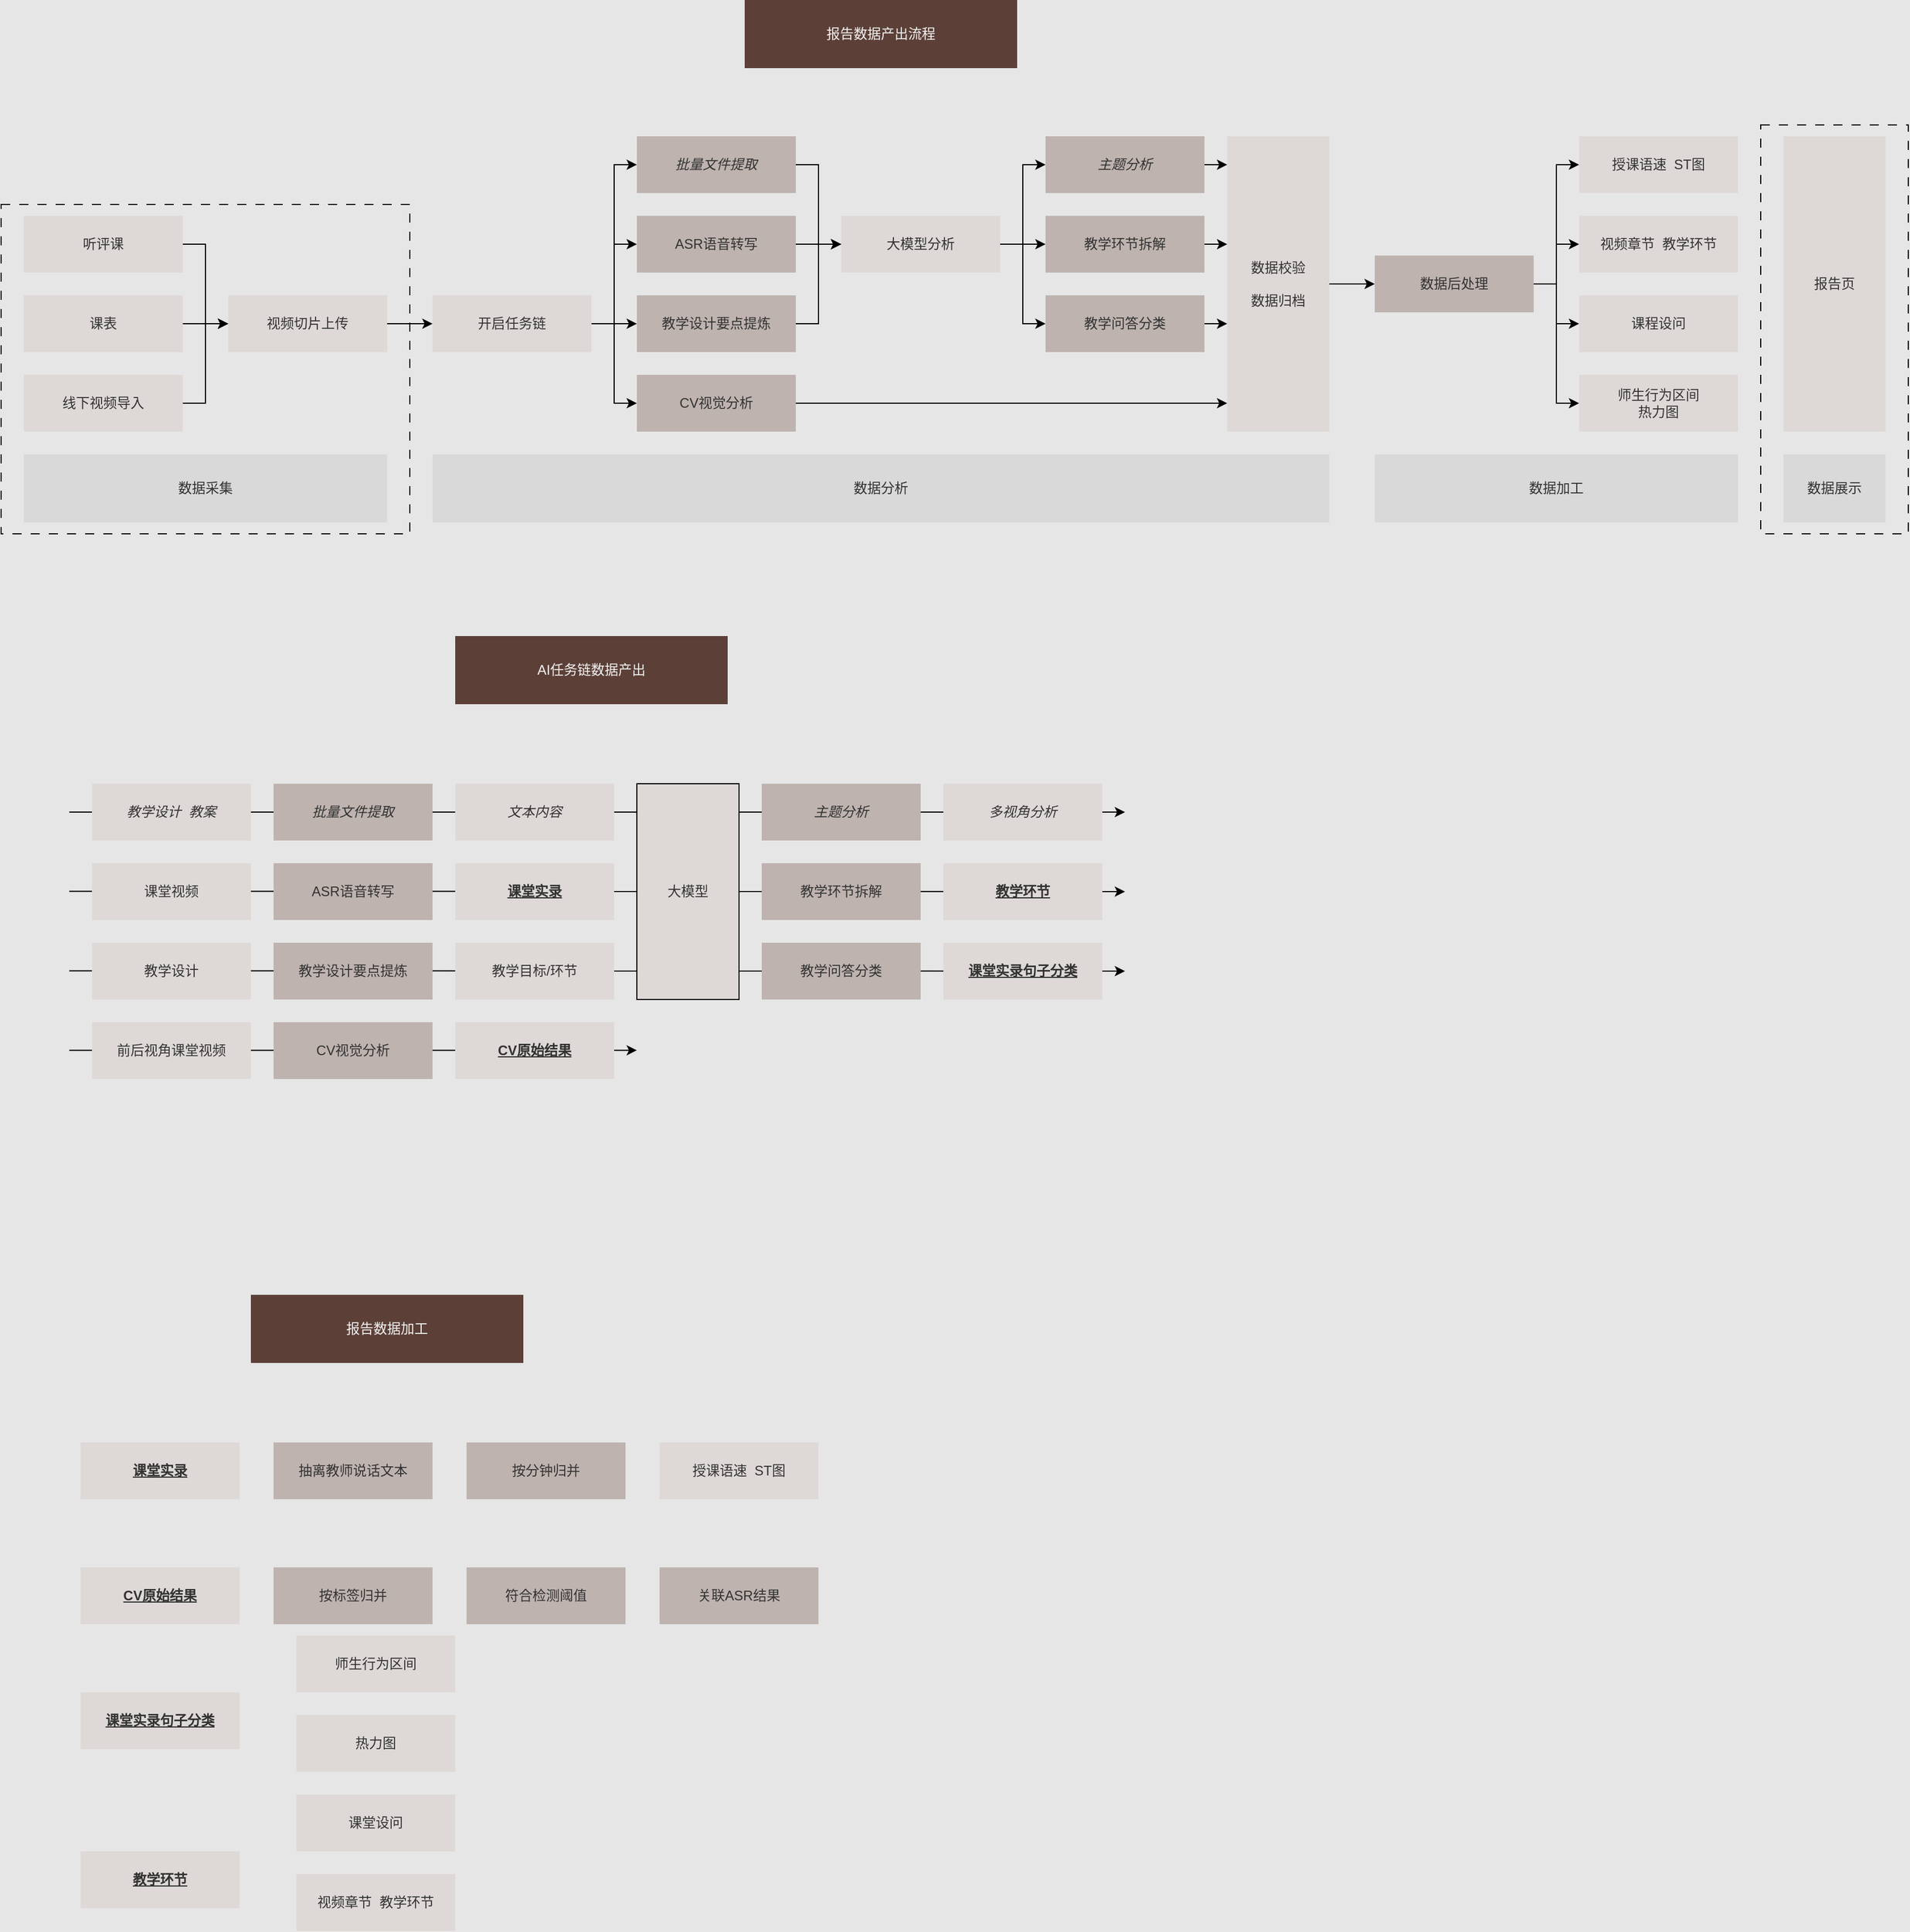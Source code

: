 <mxfile version="26.0.6">
  <diagram name="第 1 页" id="ebeUFto6fMN5XXxg8IfA">
    <mxGraphModel dx="1016" dy="769" grid="1" gridSize="10" guides="1" tooltips="1" connect="1" arrows="1" fold="1" page="1" pageScale="1" pageWidth="827" pageHeight="1169" background="#E6E6E6" math="0" shadow="0">
      <root>
        <mxCell id="0" />
        <mxCell id="1" parent="0" />
        <mxCell id="XC2Z82CuPK0ErsjAf5O9-141" value="" style="endArrow=classic;html=1;rounded=0;" edge="1" parent="1">
          <mxGeometry width="50" height="50" relative="1" as="geometry">
            <mxPoint x="150" y="1004.7" as="sourcePoint" />
            <mxPoint x="1080" y="1005" as="targetPoint" />
          </mxGeometry>
        </mxCell>
        <mxCell id="XC2Z82CuPK0ErsjAf5O9-140" value="" style="endArrow=classic;html=1;rounded=0;" edge="1" parent="1">
          <mxGeometry width="50" height="50" relative="1" as="geometry">
            <mxPoint x="150" y="934.7" as="sourcePoint" />
            <mxPoint x="1080" y="935" as="targetPoint" />
          </mxGeometry>
        </mxCell>
        <mxCell id="XC2Z82CuPK0ErsjAf5O9-142" value="" style="endArrow=classic;html=1;rounded=0;" edge="1" parent="1">
          <mxGeometry width="50" height="50" relative="1" as="geometry">
            <mxPoint x="150" y="1074.7" as="sourcePoint" />
            <mxPoint x="650" y="1074.7" as="targetPoint" />
          </mxGeometry>
        </mxCell>
        <mxCell id="XC2Z82CuPK0ErsjAf5O9-138" value="" style="endArrow=classic;html=1;rounded=0;strokeColor=default;startSize=6;" edge="1" parent="1">
          <mxGeometry width="50" height="50" relative="1" as="geometry">
            <mxPoint x="150" y="865" as="sourcePoint" />
            <mxPoint x="1080" y="865" as="targetPoint" />
          </mxGeometry>
        </mxCell>
        <mxCell id="XC2Z82CuPK0ErsjAf5O9-12" value="" style="whiteSpace=wrap;html=1;fillColor=none;dashed=1;dashPattern=8 8;" vertex="1" parent="1">
          <mxGeometry x="90" y="330" width="360" height="290" as="geometry" />
        </mxCell>
        <mxCell id="XC2Z82CuPK0ErsjAf5O9-2" value="报告数据产出流程" style="rounded=0;whiteSpace=wrap;html=1;fillColor=#5C4038;gradientColor=none;fontColor=#F2F2F2;strokeColor=none;" vertex="1" parent="1">
          <mxGeometry x="745" y="150" width="240" height="60" as="geometry" />
        </mxCell>
        <mxCell id="XC2Z82CuPK0ErsjAf5O9-3" value="数据采集" style="whiteSpace=wrap;html=1;strokeColor=none;fillColor=#D9D9D9;fontColor=#323232;" vertex="1" parent="1">
          <mxGeometry x="110" y="550" width="320" height="60" as="geometry" />
        </mxCell>
        <mxCell id="XC2Z82CuPK0ErsjAf5O9-9" style="edgeStyle=orthogonalEdgeStyle;rounded=0;orthogonalLoop=1;jettySize=auto;html=1;entryX=0;entryY=0.5;entryDx=0;entryDy=0;" edge="1" parent="1" source="XC2Z82CuPK0ErsjAf5O9-4" target="XC2Z82CuPK0ErsjAf5O9-8">
          <mxGeometry relative="1" as="geometry" />
        </mxCell>
        <mxCell id="XC2Z82CuPK0ErsjAf5O9-4" value="听评课" style="whiteSpace=wrap;html=1;strokeColor=none;fillColor=#DED9D7;fontColor=#323232;" vertex="1" parent="1">
          <mxGeometry x="110" y="340" width="140" height="50" as="geometry" />
        </mxCell>
        <mxCell id="XC2Z82CuPK0ErsjAf5O9-5" value="CV视觉分析" style="whiteSpace=wrap;html=1;strokeColor=none;fillColor=#BEB3AF;fontColor=#323232;" vertex="1" parent="1">
          <mxGeometry x="650" y="480" width="140" height="50" as="geometry" />
        </mxCell>
        <mxCell id="XC2Z82CuPK0ErsjAf5O9-10" style="edgeStyle=orthogonalEdgeStyle;rounded=0;orthogonalLoop=1;jettySize=auto;html=1;entryX=0;entryY=0.5;entryDx=0;entryDy=0;" edge="1" parent="1" source="XC2Z82CuPK0ErsjAf5O9-6" target="XC2Z82CuPK0ErsjAf5O9-8">
          <mxGeometry relative="1" as="geometry" />
        </mxCell>
        <mxCell id="XC2Z82CuPK0ErsjAf5O9-6" value="课表" style="whiteSpace=wrap;html=1;strokeColor=none;fillColor=#DED9D7;fontColor=#323232;" vertex="1" parent="1">
          <mxGeometry x="110" y="410" width="140" height="50" as="geometry" />
        </mxCell>
        <mxCell id="XC2Z82CuPK0ErsjAf5O9-11" style="edgeStyle=orthogonalEdgeStyle;rounded=0;orthogonalLoop=1;jettySize=auto;html=1;entryX=0;entryY=0.5;entryDx=0;entryDy=0;" edge="1" parent="1" source="XC2Z82CuPK0ErsjAf5O9-7" target="XC2Z82CuPK0ErsjAf5O9-8">
          <mxGeometry relative="1" as="geometry" />
        </mxCell>
        <mxCell id="XC2Z82CuPK0ErsjAf5O9-7" value="线下视频导入" style="whiteSpace=wrap;html=1;strokeColor=none;fillColor=#DED9D7;fontColor=#323232;" vertex="1" parent="1">
          <mxGeometry x="110" y="480" width="140" height="50" as="geometry" />
        </mxCell>
        <mxCell id="XC2Z82CuPK0ErsjAf5O9-18" style="edgeStyle=orthogonalEdgeStyle;rounded=0;orthogonalLoop=1;jettySize=auto;html=1;entryX=0;entryY=0.5;entryDx=0;entryDy=0;" edge="1" parent="1" source="XC2Z82CuPK0ErsjAf5O9-8" target="XC2Z82CuPK0ErsjAf5O9-14">
          <mxGeometry relative="1" as="geometry" />
        </mxCell>
        <mxCell id="XC2Z82CuPK0ErsjAf5O9-8" value="视频切片上传" style="whiteSpace=wrap;html=1;strokeColor=none;fillColor=#DED9D7;fontColor=#323232;" vertex="1" parent="1">
          <mxGeometry x="290" y="410" width="140" height="50" as="geometry" />
        </mxCell>
        <mxCell id="XC2Z82CuPK0ErsjAf5O9-13" value="数据分析" style="whiteSpace=wrap;html=1;strokeColor=none;fillColor=#D9D9D9;fontColor=#323232;" vertex="1" parent="1">
          <mxGeometry x="470" y="550" width="790" height="60" as="geometry" />
        </mxCell>
        <mxCell id="XC2Z82CuPK0ErsjAf5O9-19" style="edgeStyle=orthogonalEdgeStyle;rounded=0;orthogonalLoop=1;jettySize=auto;html=1;entryX=0;entryY=0.5;entryDx=0;entryDy=0;" edge="1" parent="1" source="XC2Z82CuPK0ErsjAf5O9-14" target="XC2Z82CuPK0ErsjAf5O9-16">
          <mxGeometry relative="1" as="geometry" />
        </mxCell>
        <mxCell id="XC2Z82CuPK0ErsjAf5O9-20" style="edgeStyle=orthogonalEdgeStyle;rounded=0;orthogonalLoop=1;jettySize=auto;html=1;entryX=0;entryY=0.5;entryDx=0;entryDy=0;" edge="1" parent="1" source="XC2Z82CuPK0ErsjAf5O9-14" target="XC2Z82CuPK0ErsjAf5O9-15">
          <mxGeometry relative="1" as="geometry" />
        </mxCell>
        <mxCell id="XC2Z82CuPK0ErsjAf5O9-21" style="edgeStyle=orthogonalEdgeStyle;rounded=0;orthogonalLoop=1;jettySize=auto;html=1;entryX=0;entryY=0.5;entryDx=0;entryDy=0;" edge="1" parent="1" source="XC2Z82CuPK0ErsjAf5O9-14" target="XC2Z82CuPK0ErsjAf5O9-5">
          <mxGeometry relative="1" as="geometry" />
        </mxCell>
        <mxCell id="XC2Z82CuPK0ErsjAf5O9-22" style="edgeStyle=orthogonalEdgeStyle;rounded=0;orthogonalLoop=1;jettySize=auto;html=1;entryX=0;entryY=0.5;entryDx=0;entryDy=0;" edge="1" parent="1" source="XC2Z82CuPK0ErsjAf5O9-14" target="XC2Z82CuPK0ErsjAf5O9-17">
          <mxGeometry relative="1" as="geometry" />
        </mxCell>
        <mxCell id="XC2Z82CuPK0ErsjAf5O9-14" value="开启任务链" style="whiteSpace=wrap;html=1;strokeColor=none;fillColor=#DED9D7;fontColor=#323232;" vertex="1" parent="1">
          <mxGeometry x="470" y="410" width="140" height="50" as="geometry" />
        </mxCell>
        <mxCell id="XC2Z82CuPK0ErsjAf5O9-37" style="edgeStyle=orthogonalEdgeStyle;rounded=0;orthogonalLoop=1;jettySize=auto;html=1;" edge="1" parent="1" source="XC2Z82CuPK0ErsjAf5O9-15" target="XC2Z82CuPK0ErsjAf5O9-29">
          <mxGeometry relative="1" as="geometry">
            <Array as="points">
              <mxPoint x="810" y="435" />
              <mxPoint x="810" y="365" />
            </Array>
          </mxGeometry>
        </mxCell>
        <mxCell id="XC2Z82CuPK0ErsjAf5O9-15" value="教学设计要点提炼" style="whiteSpace=wrap;html=1;strokeColor=none;fillColor=#BEB3AF;fontColor=#323232;" vertex="1" parent="1">
          <mxGeometry x="650" y="410" width="140" height="50" as="geometry" />
        </mxCell>
        <mxCell id="XC2Z82CuPK0ErsjAf5O9-32" style="edgeStyle=orthogonalEdgeStyle;rounded=0;orthogonalLoop=1;jettySize=auto;html=1;" edge="1" parent="1" source="XC2Z82CuPK0ErsjAf5O9-16" target="XC2Z82CuPK0ErsjAf5O9-29">
          <mxGeometry relative="1" as="geometry" />
        </mxCell>
        <mxCell id="XC2Z82CuPK0ErsjAf5O9-16" value="ASR语音转写" style="whiteSpace=wrap;html=1;strokeColor=none;fillColor=#BEB3AF;fontColor=#323232;" vertex="1" parent="1">
          <mxGeometry x="650" y="340" width="140" height="50" as="geometry" />
        </mxCell>
        <mxCell id="XC2Z82CuPK0ErsjAf5O9-30" style="edgeStyle=orthogonalEdgeStyle;rounded=0;orthogonalLoop=1;jettySize=auto;html=1;entryX=0;entryY=0.5;entryDx=0;entryDy=0;" edge="1" parent="1" source="XC2Z82CuPK0ErsjAf5O9-17" target="XC2Z82CuPK0ErsjAf5O9-29">
          <mxGeometry relative="1" as="geometry" />
        </mxCell>
        <mxCell id="XC2Z82CuPK0ErsjAf5O9-17" value="批量文件提取" style="whiteSpace=wrap;html=1;strokeColor=none;fillColor=#BEB3AF;fontColor=#323232;fontStyle=2" vertex="1" parent="1">
          <mxGeometry x="650" y="270" width="140" height="50" as="geometry" />
        </mxCell>
        <mxCell id="XC2Z82CuPK0ErsjAf5O9-38" style="edgeStyle=orthogonalEdgeStyle;rounded=0;orthogonalLoop=1;jettySize=auto;html=1;entryX=0;entryY=0.5;entryDx=0;entryDy=0;" edge="1" parent="1" source="XC2Z82CuPK0ErsjAf5O9-29" target="XC2Z82CuPK0ErsjAf5O9-36">
          <mxGeometry relative="1" as="geometry" />
        </mxCell>
        <mxCell id="XC2Z82CuPK0ErsjAf5O9-39" style="edgeStyle=orthogonalEdgeStyle;rounded=0;orthogonalLoop=1;jettySize=auto;html=1;" edge="1" parent="1" source="XC2Z82CuPK0ErsjAf5O9-29" target="XC2Z82CuPK0ErsjAf5O9-35">
          <mxGeometry relative="1" as="geometry" />
        </mxCell>
        <mxCell id="XC2Z82CuPK0ErsjAf5O9-40" style="edgeStyle=orthogonalEdgeStyle;rounded=0;orthogonalLoop=1;jettySize=auto;html=1;entryX=0;entryY=0.5;entryDx=0;entryDy=0;" edge="1" parent="1" source="XC2Z82CuPK0ErsjAf5O9-29" target="XC2Z82CuPK0ErsjAf5O9-34">
          <mxGeometry relative="1" as="geometry" />
        </mxCell>
        <mxCell id="XC2Z82CuPK0ErsjAf5O9-29" value="大模型分析" style="whiteSpace=wrap;html=1;strokeColor=none;fillColor=#DED9D7;fontColor=#323232;" vertex="1" parent="1">
          <mxGeometry x="830" y="340" width="140" height="50" as="geometry" />
        </mxCell>
        <mxCell id="XC2Z82CuPK0ErsjAf5O9-44" style="edgeStyle=orthogonalEdgeStyle;rounded=0;orthogonalLoop=1;jettySize=auto;html=1;" edge="1" parent="1" source="XC2Z82CuPK0ErsjAf5O9-34" target="XC2Z82CuPK0ErsjAf5O9-41">
          <mxGeometry relative="1" as="geometry">
            <Array as="points">
              <mxPoint x="1180" y="435" />
              <mxPoint x="1180" y="435" />
            </Array>
          </mxGeometry>
        </mxCell>
        <mxCell id="XC2Z82CuPK0ErsjAf5O9-34" value="教学问答分类" style="whiteSpace=wrap;html=1;strokeColor=none;fillColor=#BEB3AF;fontColor=#323232;" vertex="1" parent="1">
          <mxGeometry x="1010" y="410" width="140" height="50" as="geometry" />
        </mxCell>
        <mxCell id="XC2Z82CuPK0ErsjAf5O9-45" style="edgeStyle=orthogonalEdgeStyle;rounded=0;orthogonalLoop=1;jettySize=auto;html=1;" edge="1" parent="1" source="XC2Z82CuPK0ErsjAf5O9-35" target="XC2Z82CuPK0ErsjAf5O9-41">
          <mxGeometry relative="1" as="geometry">
            <Array as="points">
              <mxPoint x="1180" y="365" />
              <mxPoint x="1180" y="365" />
            </Array>
          </mxGeometry>
        </mxCell>
        <mxCell id="XC2Z82CuPK0ErsjAf5O9-35" value="教学环节拆解" style="whiteSpace=wrap;html=1;strokeColor=none;fillColor=#BEB3AF;fontColor=#323232;" vertex="1" parent="1">
          <mxGeometry x="1010" y="340" width="140" height="50" as="geometry" />
        </mxCell>
        <mxCell id="XC2Z82CuPK0ErsjAf5O9-46" style="edgeStyle=orthogonalEdgeStyle;rounded=0;orthogonalLoop=1;jettySize=auto;html=1;" edge="1" parent="1" source="XC2Z82CuPK0ErsjAf5O9-36" target="XC2Z82CuPK0ErsjAf5O9-41">
          <mxGeometry relative="1" as="geometry">
            <Array as="points">
              <mxPoint x="1180" y="295" />
              <mxPoint x="1180" y="295" />
            </Array>
          </mxGeometry>
        </mxCell>
        <mxCell id="XC2Z82CuPK0ErsjAf5O9-36" value="主题分析" style="whiteSpace=wrap;html=1;strokeColor=none;fillColor=#BEB3AF;fontColor=#323232;fontStyle=2" vertex="1" parent="1">
          <mxGeometry x="1010" y="270" width="140" height="50" as="geometry" />
        </mxCell>
        <mxCell id="XC2Z82CuPK0ErsjAf5O9-59" style="edgeStyle=orthogonalEdgeStyle;rounded=0;orthogonalLoop=1;jettySize=auto;html=1;" edge="1" parent="1" source="XC2Z82CuPK0ErsjAf5O9-41" target="XC2Z82CuPK0ErsjAf5O9-58">
          <mxGeometry relative="1" as="geometry" />
        </mxCell>
        <mxCell id="XC2Z82CuPK0ErsjAf5O9-41" value="&lt;div&gt;数据校验&lt;/div&gt;&lt;div&gt;&lt;br&gt;&lt;/div&gt;&lt;div&gt;数据归档&lt;/div&gt;" style="whiteSpace=wrap;html=1;strokeColor=none;fillColor=#DED9D7;fontColor=#323232;" vertex="1" parent="1">
          <mxGeometry x="1170" y="270" width="90" height="260" as="geometry" />
        </mxCell>
        <mxCell id="XC2Z82CuPK0ErsjAf5O9-43" style="edgeStyle=orthogonalEdgeStyle;rounded=0;orthogonalLoop=1;jettySize=auto;html=1;" edge="1" parent="1" source="XC2Z82CuPK0ErsjAf5O9-5" target="XC2Z82CuPK0ErsjAf5O9-41">
          <mxGeometry relative="1" as="geometry">
            <Array as="points">
              <mxPoint x="1120" y="505" />
              <mxPoint x="1120" y="505" />
            </Array>
          </mxGeometry>
        </mxCell>
        <mxCell id="XC2Z82CuPK0ErsjAf5O9-47" value="数据加工" style="whiteSpace=wrap;html=1;strokeColor=none;fillColor=#D9D9D9;fontColor=#323232;" vertex="1" parent="1">
          <mxGeometry x="1300" y="550" width="320" height="60" as="geometry" />
        </mxCell>
        <mxCell id="XC2Z82CuPK0ErsjAf5O9-53" value="授课语速&amp;nbsp; ST图" style="whiteSpace=wrap;html=1;strokeColor=none;fillColor=#DED9D7;fontColor=#323232;" vertex="1" parent="1">
          <mxGeometry x="1480" y="270" width="140" height="50" as="geometry" />
        </mxCell>
        <mxCell id="XC2Z82CuPK0ErsjAf5O9-54" value="&lt;div&gt;师生行为区间&lt;/div&gt;&lt;div&gt;热力图&lt;br&gt;&lt;/div&gt;" style="whiteSpace=wrap;html=1;strokeColor=none;fillColor=#DED9D7;fontColor=#323232;" vertex="1" parent="1">
          <mxGeometry x="1480" y="480" width="140" height="50" as="geometry" />
        </mxCell>
        <mxCell id="XC2Z82CuPK0ErsjAf5O9-55" value="课程设问" style="whiteSpace=wrap;html=1;strokeColor=none;fillColor=#DED9D7;fontColor=#323232;" vertex="1" parent="1">
          <mxGeometry x="1480" y="410" width="140" height="50" as="geometry" />
        </mxCell>
        <mxCell id="XC2Z82CuPK0ErsjAf5O9-56" value="视频章节&amp;nbsp; 教学环节" style="whiteSpace=wrap;html=1;strokeColor=none;fillColor=#DED9D7;fontColor=#323232;" vertex="1" parent="1">
          <mxGeometry x="1480" y="340" width="140" height="50" as="geometry" />
        </mxCell>
        <mxCell id="XC2Z82CuPK0ErsjAf5O9-60" style="edgeStyle=orthogonalEdgeStyle;rounded=0;orthogonalLoop=1;jettySize=auto;html=1;" edge="1" parent="1" source="XC2Z82CuPK0ErsjAf5O9-58" target="XC2Z82CuPK0ErsjAf5O9-53">
          <mxGeometry relative="1" as="geometry">
            <Array as="points">
              <mxPoint x="1460" y="400" />
              <mxPoint x="1460" y="295" />
            </Array>
          </mxGeometry>
        </mxCell>
        <mxCell id="XC2Z82CuPK0ErsjAf5O9-61" style="edgeStyle=orthogonalEdgeStyle;rounded=0;orthogonalLoop=1;jettySize=auto;html=1;" edge="1" parent="1" source="XC2Z82CuPK0ErsjAf5O9-58" target="XC2Z82CuPK0ErsjAf5O9-56">
          <mxGeometry relative="1" as="geometry" />
        </mxCell>
        <mxCell id="XC2Z82CuPK0ErsjAf5O9-62" style="edgeStyle=orthogonalEdgeStyle;rounded=0;orthogonalLoop=1;jettySize=auto;html=1;" edge="1" parent="1" source="XC2Z82CuPK0ErsjAf5O9-58" target="XC2Z82CuPK0ErsjAf5O9-55">
          <mxGeometry relative="1" as="geometry" />
        </mxCell>
        <mxCell id="XC2Z82CuPK0ErsjAf5O9-63" style="edgeStyle=orthogonalEdgeStyle;rounded=0;orthogonalLoop=1;jettySize=auto;html=1;" edge="1" parent="1" source="XC2Z82CuPK0ErsjAf5O9-58" target="XC2Z82CuPK0ErsjAf5O9-54">
          <mxGeometry relative="1" as="geometry">
            <Array as="points">
              <mxPoint x="1460" y="400" />
              <mxPoint x="1460" y="505" />
            </Array>
          </mxGeometry>
        </mxCell>
        <mxCell id="XC2Z82CuPK0ErsjAf5O9-58" value="数据后处理" style="whiteSpace=wrap;html=1;strokeColor=none;fillColor=#BEB3AF;fontColor=#323232;" vertex="1" parent="1">
          <mxGeometry x="1300" y="375" width="140" height="50" as="geometry" />
        </mxCell>
        <mxCell id="XC2Z82CuPK0ErsjAf5O9-64" value="数据展示" style="whiteSpace=wrap;html=1;strokeColor=none;fillColor=#D9D9D9;fontColor=#323232;" vertex="1" parent="1">
          <mxGeometry x="1660" y="550" width="90" height="60" as="geometry" />
        </mxCell>
        <mxCell id="XC2Z82CuPK0ErsjAf5O9-65" value="报告页" style="whiteSpace=wrap;html=1;strokeColor=none;fillColor=#DED9D7;fontColor=#323232;" vertex="1" parent="1">
          <mxGeometry x="1660" y="270" width="90" height="260" as="geometry" />
        </mxCell>
        <mxCell id="XC2Z82CuPK0ErsjAf5O9-66" value="" style="whiteSpace=wrap;html=1;fillColor=none;dashed=1;dashPattern=8 8;" vertex="1" parent="1">
          <mxGeometry x="1640" y="260" width="130" height="360" as="geometry" />
        </mxCell>
        <mxCell id="XC2Z82CuPK0ErsjAf5O9-67" value="AI任务链数据产出" style="rounded=0;whiteSpace=wrap;html=1;fillColor=#5C4038;gradientColor=none;fontColor=#F2F2F2;strokeColor=none;" vertex="1" parent="1">
          <mxGeometry x="490" y="710" width="240" height="60" as="geometry" />
        </mxCell>
        <mxCell id="XC2Z82CuPK0ErsjAf5O9-70" value="教学设计&amp;nbsp; 教案" style="whiteSpace=wrap;html=1;strokeColor=none;fillColor=#DED9D7;fontColor=#323232;fontStyle=2" vertex="1" parent="1">
          <mxGeometry x="170" y="840" width="140" height="50" as="geometry" />
        </mxCell>
        <mxCell id="XC2Z82CuPK0ErsjAf5O9-71" value="批量文件提取" style="whiteSpace=wrap;html=1;strokeColor=none;fillColor=#BEB3AF;fontColor=#323232;fontStyle=2" vertex="1" parent="1">
          <mxGeometry x="330" y="840" width="140" height="50" as="geometry" />
        </mxCell>
        <mxCell id="XC2Z82CuPK0ErsjAf5O9-72" value="文本内容" style="whiteSpace=wrap;html=1;strokeColor=none;fillColor=#DED9D7;fontColor=#323232;fontStyle=2" vertex="1" parent="1">
          <mxGeometry x="490" y="840" width="140" height="50" as="geometry" />
        </mxCell>
        <mxCell id="XC2Z82CuPK0ErsjAf5O9-97" value="课堂视频" style="whiteSpace=wrap;html=1;strokeColor=none;fillColor=#DED9D7;fontColor=#323232;" vertex="1" parent="1">
          <mxGeometry x="170" y="910" width="140" height="50" as="geometry" />
        </mxCell>
        <mxCell id="XC2Z82CuPK0ErsjAf5O9-99" value="ASR语音转写" style="whiteSpace=wrap;html=1;strokeColor=none;fillColor=#BEB3AF;fontColor=#323232;" vertex="1" parent="1">
          <mxGeometry x="330" y="910" width="140" height="50" as="geometry" />
        </mxCell>
        <mxCell id="XC2Z82CuPK0ErsjAf5O9-100" value="课堂实录" style="whiteSpace=wrap;html=1;strokeColor=none;fillColor=#DED9D7;fontColor=#323232;fontStyle=5" vertex="1" parent="1">
          <mxGeometry x="490" y="910" width="140" height="50" as="geometry" />
        </mxCell>
        <mxCell id="XC2Z82CuPK0ErsjAf5O9-102" value="教学设计" style="whiteSpace=wrap;html=1;strokeColor=none;fillColor=#DED9D7;fontColor=#323232;" vertex="1" parent="1">
          <mxGeometry x="170" y="980" width="140" height="50" as="geometry" />
        </mxCell>
        <mxCell id="XC2Z82CuPK0ErsjAf5O9-104" value="教学设计要点提炼" style="whiteSpace=wrap;html=1;strokeColor=none;fillColor=#BEB3AF;fontColor=#323232;" vertex="1" parent="1">
          <mxGeometry x="330" y="980" width="140" height="50" as="geometry" />
        </mxCell>
        <mxCell id="XC2Z82CuPK0ErsjAf5O9-105" value="教学目标/环节" style="whiteSpace=wrap;html=1;strokeColor=none;fillColor=#DED9D7;fontColor=#323232;" vertex="1" parent="1">
          <mxGeometry x="490" y="980" width="140" height="50" as="geometry" />
        </mxCell>
        <mxCell id="XC2Z82CuPK0ErsjAf5O9-107" value="前后视角课堂视频" style="whiteSpace=wrap;html=1;strokeColor=none;fillColor=#DED9D7;fontColor=#323232;" vertex="1" parent="1">
          <mxGeometry x="170" y="1050" width="140" height="50" as="geometry" />
        </mxCell>
        <mxCell id="XC2Z82CuPK0ErsjAf5O9-109" value="CV视觉分析" style="whiteSpace=wrap;html=1;strokeColor=none;fillColor=#BEB3AF;fontColor=#323232;" vertex="1" parent="1">
          <mxGeometry x="330" y="1050" width="140" height="50" as="geometry" />
        </mxCell>
        <mxCell id="XC2Z82CuPK0ErsjAf5O9-110" value="CV原始结果" style="whiteSpace=wrap;html=1;strokeColor=none;fillColor=#DED9D7;fontColor=#323232;fontStyle=5" vertex="1" parent="1">
          <mxGeometry x="490" y="1050" width="140" height="50" as="geometry" />
        </mxCell>
        <mxCell id="XC2Z82CuPK0ErsjAf5O9-113" value="大模型" style="whiteSpace=wrap;html=1;strokeColor=default;fillColor=#DED9D7;fontColor=#323232;" vertex="1" parent="1">
          <mxGeometry x="650" y="840" width="90" height="190" as="geometry" />
        </mxCell>
        <mxCell id="XC2Z82CuPK0ErsjAf5O9-114" value="主题分析" style="whiteSpace=wrap;html=1;strokeColor=none;fillColor=#BEB3AF;fontColor=#323232;fontStyle=2" vertex="1" parent="1">
          <mxGeometry x="760" y="840" width="140" height="50" as="geometry" />
        </mxCell>
        <mxCell id="XC2Z82CuPK0ErsjAf5O9-115" value="教学环节拆解" style="whiteSpace=wrap;html=1;strokeColor=none;fillColor=#BEB3AF;fontColor=#323232;" vertex="1" parent="1">
          <mxGeometry x="760" y="910" width="140" height="50" as="geometry" />
        </mxCell>
        <mxCell id="XC2Z82CuPK0ErsjAf5O9-116" value="教学问答分类" style="whiteSpace=wrap;html=1;strokeColor=none;fillColor=#BEB3AF;fontColor=#323232;" vertex="1" parent="1">
          <mxGeometry x="760" y="980" width="140" height="50" as="geometry" />
        </mxCell>
        <mxCell id="XC2Z82CuPK0ErsjAf5O9-125" value="课堂实录句子分类" style="whiteSpace=wrap;html=1;strokeColor=none;fillColor=#DED9D7;fontColor=#323232;fontStyle=5" vertex="1" parent="1">
          <mxGeometry x="920" y="980" width="140" height="50" as="geometry" />
        </mxCell>
        <mxCell id="XC2Z82CuPK0ErsjAf5O9-126" value="教学环节" style="whiteSpace=wrap;html=1;strokeColor=none;fillColor=#DED9D7;fontColor=#323232;fontStyle=5" vertex="1" parent="1">
          <mxGeometry x="920" y="910" width="140" height="50" as="geometry" />
        </mxCell>
        <mxCell id="XC2Z82CuPK0ErsjAf5O9-127" value="多视角分析" style="whiteSpace=wrap;html=1;strokeColor=none;fillColor=#DED9D7;fontColor=#323232;fontStyle=2" vertex="1" parent="1">
          <mxGeometry x="920" y="840" width="140" height="50" as="geometry" />
        </mxCell>
        <mxCell id="XC2Z82CuPK0ErsjAf5O9-148" value="&lt;div data-t=&quot;flow&quot; data-processon-v=&quot;{&amp;quot;list&amp;quot;:[{&amp;quot;parent&amp;quot;:&amp;quot;&amp;quot;,&amp;quot;link&amp;quot;:&amp;quot;&amp;quot;,&amp;quot;shapeStyle&amp;quot;:{&amp;quot;alpha&amp;quot;:1},&amp;quot;textBlock&amp;quot;:[{&amp;quot;position&amp;quot;:{&amp;quot;w&amp;quot;:&amp;quot;w-20&amp;quot;,&amp;quot;x&amp;quot;:10,&amp;quot;h&amp;quot;:&amp;quot;h&amp;quot;,&amp;quot;y&amp;quot;:0},&amp;quot;text&amp;quot;:&amp;quot;报告数据加工&amp;quot;}],&amp;quot;anchors&amp;quot;:[{&amp;quot;x&amp;quot;:&amp;quot;w/2&amp;quot;,&amp;quot;y&amp;quot;:&amp;quot;0&amp;quot;},{&amp;quot;x&amp;quot;:&amp;quot;w/2&amp;quot;,&amp;quot;y&amp;quot;:&amp;quot;h&amp;quot;},{&amp;quot;x&amp;quot;:&amp;quot;0&amp;quot;,&amp;quot;y&amp;quot;:&amp;quot;h/2&amp;quot;},{&amp;quot;x&amp;quot;:&amp;quot;w&amp;quot;,&amp;quot;y&amp;quot;:&amp;quot;h/2&amp;quot;}],&amp;quot;title&amp;quot;:&amp;quot;流程&amp;quot;,&amp;quot;fontStyle&amp;quot;:{&amp;quot;size&amp;quot;:21,&amp;quot;color&amp;quot;:&amp;quot;242,242,242&amp;quot;},&amp;quot;dataAttributes&amp;quot;:[{&amp;quot;name&amp;quot;:&amp;quot;序号&amp;quot;,&amp;quot;id&amp;quot;:&amp;quot;rlhFPBxmSi265523&amp;quot;,&amp;quot;type&amp;quot;:&amp;quot;number&amp;quot;,&amp;quot;category&amp;quot;:&amp;quot;default&amp;quot;,&amp;quot;value&amp;quot;:&amp;quot;&amp;quot;},{&amp;quot;name&amp;quot;:&amp;quot;名称&amp;quot;,&amp;quot;id&amp;quot;:&amp;quot;wsoRbwcKOP962188&amp;quot;,&amp;quot;type&amp;quot;:&amp;quot;string&amp;quot;,&amp;quot;category&amp;quot;:&amp;quot;default&amp;quot;,&amp;quot;value&amp;quot;:&amp;quot;&amp;quot;},{&amp;quot;name&amp;quot;:&amp;quot;所有者&amp;quot;,&amp;quot;id&amp;quot;:&amp;quot;DfqdnrRqEj150513&amp;quot;,&amp;quot;type&amp;quot;:&amp;quot;string&amp;quot;,&amp;quot;category&amp;quot;:&amp;quot;default&amp;quot;,&amp;quot;value&amp;quot;:&amp;quot;&amp;quot;},{&amp;quot;name&amp;quot;:&amp;quot;连接&amp;quot;,&amp;quot;id&amp;quot;:&amp;quot;IFXZvcYgWM142935&amp;quot;,&amp;quot;type&amp;quot;:&amp;quot;link&amp;quot;,&amp;quot;category&amp;quot;:&amp;quot;default&amp;quot;,&amp;quot;value&amp;quot;:&amp;quot;&amp;quot;},{&amp;quot;name&amp;quot;:&amp;quot;便笺&amp;quot;,&amp;quot;id&amp;quot;:&amp;quot;dJgQyzcNYm740997&amp;quot;,&amp;quot;type&amp;quot;:&amp;quot;string&amp;quot;,&amp;quot;category&amp;quot;:&amp;quot;default&amp;quot;,&amp;quot;value&amp;quot;:&amp;quot;&amp;quot;},{&amp;quot;name&amp;quot;:&amp;quot;成本&amp;quot;,&amp;quot;id&amp;quot;:&amp;quot;kvDCvuuLqc677861&amp;quot;,&amp;quot;type&amp;quot;:&amp;quot;number&amp;quot;,&amp;quot;category&amp;quot;:&amp;quot;default&amp;quot;,&amp;quot;value&amp;quot;:&amp;quot;&amp;quot;},{&amp;quot;name&amp;quot;:&amp;quot;时间&amp;quot;,&amp;quot;id&amp;quot;:&amp;quot;JgBgRjOuCR033584&amp;quot;,&amp;quot;type&amp;quot;:&amp;quot;number&amp;quot;,&amp;quot;category&amp;quot;:&amp;quot;default&amp;quot;,&amp;quot;value&amp;quot;:&amp;quot;&amp;quot;},{&amp;quot;name&amp;quot;:&amp;quot;部门&amp;quot;,&amp;quot;id&amp;quot;:&amp;quot;NSKbuPRVuT214767&amp;quot;,&amp;quot;type&amp;quot;:&amp;quot;string&amp;quot;,&amp;quot;category&amp;quot;:&amp;quot;default&amp;quot;,&amp;quot;value&amp;quot;:&amp;quot;&amp;quot;},{&amp;quot;name&amp;quot;:&amp;quot;输入&amp;quot;,&amp;quot;id&amp;quot;:&amp;quot;Ufiiqnedwe037785&amp;quot;,&amp;quot;type&amp;quot;:&amp;quot;string&amp;quot;,&amp;quot;category&amp;quot;:&amp;quot;default&amp;quot;,&amp;quot;value&amp;quot;:&amp;quot;&amp;quot;},{&amp;quot;name&amp;quot;:&amp;quot;输出&amp;quot;,&amp;quot;id&amp;quot;:&amp;quot;AcLezeNkfi523101&amp;quot;,&amp;quot;type&amp;quot;:&amp;quot;string&amp;quot;,&amp;quot;category&amp;quot;:&amp;quot;default&amp;quot;,&amp;quot;value&amp;quot;:&amp;quot;&amp;quot;},{&amp;quot;name&amp;quot;:&amp;quot;风险&amp;quot;,&amp;quot;id&amp;quot;:&amp;quot;nNTXHTHjym031645&amp;quot;,&amp;quot;type&amp;quot;:&amp;quot;string&amp;quot;,&amp;quot;category&amp;quot;:&amp;quot;default&amp;quot;,&amp;quot;value&amp;quot;:&amp;quot;&amp;quot;},{&amp;quot;name&amp;quot;:&amp;quot;备注&amp;quot;,&amp;quot;id&amp;quot;:&amp;quot;QqqIffmQMK247637&amp;quot;,&amp;quot;type&amp;quot;:&amp;quot;string&amp;quot;,&amp;quot;category&amp;quot;:&amp;quot;default&amp;quot;,&amp;quot;value&amp;quot;:&amp;quot;&amp;quot;}],&amp;quot;props&amp;quot;:{&amp;quot;zindex&amp;quot;:161,&amp;quot;w&amp;quot;:652.56,&amp;quot;x&amp;quot;:1672.325,&amp;quot;h&amp;quot;:70,&amp;quot;y&amp;quot;:1156.704,&amp;quot;angle&amp;quot;:0},&amp;quot;path&amp;quot;:[{&amp;quot;actions&amp;quot;:[{&amp;quot;x&amp;quot;:&amp;quot;0&amp;quot;,&amp;quot;action&amp;quot;:&amp;quot;move&amp;quot;,&amp;quot;y&amp;quot;:&amp;quot;0&amp;quot;},{&amp;quot;x&amp;quot;:&amp;quot;w&amp;quot;,&amp;quot;action&amp;quot;:&amp;quot;line&amp;quot;,&amp;quot;y&amp;quot;:&amp;quot;0&amp;quot;},{&amp;quot;x&amp;quot;:&amp;quot;w&amp;quot;,&amp;quot;action&amp;quot;:&amp;quot;line&amp;quot;,&amp;quot;y&amp;quot;:&amp;quot;h&amp;quot;},{&amp;quot;x&amp;quot;:&amp;quot;0&amp;quot;,&amp;quot;action&amp;quot;:&amp;quot;line&amp;quot;,&amp;quot;y&amp;quot;:&amp;quot;h&amp;quot;},{&amp;quot;action&amp;quot;:&amp;quot;close&amp;quot;}]}],&amp;quot;lineStyle&amp;quot;:{&amp;quot;lineWidth&amp;quot;:0},&amp;quot;children&amp;quot;:[],&amp;quot;resizeDir&amp;quot;:[&amp;quot;tl&amp;quot;,&amp;quot;tr&amp;quot;,&amp;quot;br&amp;quot;,&amp;quot;bl&amp;quot;,&amp;quot;l&amp;quot;,&amp;quot;t&amp;quot;,&amp;quot;r&amp;quot;,&amp;quot;b&amp;quot;],&amp;quot;name&amp;quot;:&amp;quot;process&amp;quot;,&amp;quot;fillStyle&amp;quot;:{&amp;quot;color&amp;quot;:&amp;quot;92,64,56&amp;quot;,&amp;quot;type&amp;quot;:&amp;quot;solid&amp;quot;},&amp;quot;theme&amp;quot;:{},&amp;quot;id&amp;quot;:&amp;quot;mjZvMVFvAz127964&amp;quot;,&amp;quot;attribute&amp;quot;:{&amp;quot;container&amp;quot;:false,&amp;quot;rotatable&amp;quot;:true,&amp;quot;visible&amp;quot;:true,&amp;quot;fixedLink&amp;quot;:false,&amp;quot;collapsable&amp;quot;:false,&amp;quot;collapsed&amp;quot;:false,&amp;quot;linkable&amp;quot;:true,&amp;quot;markerOffset&amp;quot;:5},&amp;quot;category&amp;quot;:&amp;quot;flow&amp;quot;,&amp;quot;locked&amp;quot;:false,&amp;quot;group&amp;quot;:&amp;quot;&amp;quot;}]}&quot;&gt; &lt;/div&gt;" style="text;whiteSpace=wrap;html=1;" vertex="1" parent="1">
          <mxGeometry x="1130" y="760" width="30" height="20" as="geometry" />
        </mxCell>
        <mxCell id="XC2Z82CuPK0ErsjAf5O9-149" value="报告数据加工" style="rounded=0;whiteSpace=wrap;html=1;fillColor=#5C4038;gradientColor=none;fontColor=#F2F2F2;strokeColor=none;" vertex="1" parent="1">
          <mxGeometry x="310" y="1290" width="240" height="60" as="geometry" />
        </mxCell>
        <mxCell id="XC2Z82CuPK0ErsjAf5O9-150" value="课堂实录" style="whiteSpace=wrap;html=1;strokeColor=none;fillColor=#DED9D7;fontColor=#323232;fontStyle=5" vertex="1" parent="1">
          <mxGeometry x="160" y="1420" width="140" height="50" as="geometry" />
        </mxCell>
        <mxCell id="XC2Z82CuPK0ErsjAf5O9-151" value="CV原始结果" style="whiteSpace=wrap;html=1;strokeColor=none;fillColor=#DED9D7;fontColor=#323232;fontStyle=5" vertex="1" parent="1">
          <mxGeometry x="160" y="1530" width="140" height="50" as="geometry" />
        </mxCell>
        <mxCell id="XC2Z82CuPK0ErsjAf5O9-152" value="课堂实录句子分类" style="whiteSpace=wrap;html=1;strokeColor=none;fillColor=#DED9D7;fontColor=#323232;fontStyle=5" vertex="1" parent="1">
          <mxGeometry x="160" y="1640" width="140" height="50" as="geometry" />
        </mxCell>
        <mxCell id="XC2Z82CuPK0ErsjAf5O9-153" value="教学环节" style="whiteSpace=wrap;html=1;strokeColor=none;fillColor=#DED9D7;fontColor=#323232;fontStyle=5" vertex="1" parent="1">
          <mxGeometry x="160" y="1780" width="140" height="50" as="geometry" />
        </mxCell>
        <mxCell id="XC2Z82CuPK0ErsjAf5O9-154" value="授课语速&amp;nbsp; ST图" style="whiteSpace=wrap;html=1;strokeColor=none;fillColor=#DED9D7;fontColor=#323232;" vertex="1" parent="1">
          <mxGeometry x="670" y="1420" width="140" height="50" as="geometry" />
        </mxCell>
        <mxCell id="XC2Z82CuPK0ErsjAf5O9-155" value="师生行为区间" style="whiteSpace=wrap;html=1;strokeColor=none;fillColor=#DED9D7;fontColor=#323232;" vertex="1" parent="1">
          <mxGeometry x="350" y="1590" width="140" height="50" as="geometry" />
        </mxCell>
        <mxCell id="XC2Z82CuPK0ErsjAf5O9-156" value="热力图" style="whiteSpace=wrap;html=1;strokeColor=none;fillColor=#DED9D7;fontColor=#323232;" vertex="1" parent="1">
          <mxGeometry x="350" y="1660" width="140" height="50" as="geometry" />
        </mxCell>
        <mxCell id="XC2Z82CuPK0ErsjAf5O9-157" value="课堂设问" style="whiteSpace=wrap;html=1;strokeColor=none;fillColor=#DED9D7;fontColor=#323232;" vertex="1" parent="1">
          <mxGeometry x="350" y="1730" width="140" height="50" as="geometry" />
        </mxCell>
        <mxCell id="XC2Z82CuPK0ErsjAf5O9-158" value="视频章节&amp;nbsp; 教学环节" style="whiteSpace=wrap;html=1;strokeColor=none;fillColor=#DED9D7;fontColor=#323232;" vertex="1" parent="1">
          <mxGeometry x="350" y="1800" width="140" height="50" as="geometry" />
        </mxCell>
        <mxCell id="XC2Z82CuPK0ErsjAf5O9-160" value="抽离教师说话文本" style="whiteSpace=wrap;html=1;strokeColor=none;fillColor=#BEB3AF;fontColor=#323232;" vertex="1" parent="1">
          <mxGeometry x="330" y="1420" width="140" height="50" as="geometry" />
        </mxCell>
        <mxCell id="XC2Z82CuPK0ErsjAf5O9-161" value="按分钟归并" style="whiteSpace=wrap;html=1;strokeColor=none;fillColor=#BEB3AF;fontColor=#323232;" vertex="1" parent="1">
          <mxGeometry x="500" y="1420" width="140" height="50" as="geometry" />
        </mxCell>
        <mxCell id="XC2Z82CuPK0ErsjAf5O9-163" value="按标签归并" style="whiteSpace=wrap;html=1;strokeColor=none;fillColor=#BEB3AF;fontColor=#323232;" vertex="1" parent="1">
          <mxGeometry x="330" y="1530" width="140" height="50" as="geometry" />
        </mxCell>
        <mxCell id="XC2Z82CuPK0ErsjAf5O9-164" value="符合检测阈值" style="whiteSpace=wrap;html=1;strokeColor=none;fillColor=#BEB3AF;fontColor=#323232;" vertex="1" parent="1">
          <mxGeometry x="500" y="1530" width="140" height="50" as="geometry" />
        </mxCell>
        <mxCell id="XC2Z82CuPK0ErsjAf5O9-165" value="关联ASR结果" style="whiteSpace=wrap;html=1;strokeColor=none;fillColor=#BEB3AF;fontColor=#323232;" vertex="1" parent="1">
          <mxGeometry x="670" y="1530" width="140" height="50" as="geometry" />
        </mxCell>
      </root>
    </mxGraphModel>
  </diagram>
</mxfile>
